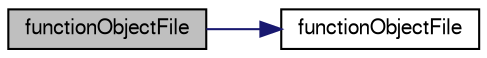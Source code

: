 digraph "functionObjectFile"
{
  bgcolor="transparent";
  edge [fontname="FreeSans",fontsize="10",labelfontname="FreeSans",labelfontsize="10"];
  node [fontname="FreeSans",fontsize="10",shape=record];
  rankdir="LR";
  Node4 [label="functionObjectFile",height=0.2,width=0.4,color="black", fillcolor="grey75", style="filled", fontcolor="black"];
  Node4 -> Node5 [color="midnightblue",fontsize="10",style="solid",fontname="FreeSans"];
  Node5 [label="functionObjectFile",height=0.2,width=0.4,color="black",URL="$a26122.html#a562e703b3187e582509b8c0ca79492f8",tooltip="Disallow default bitwise copy construct. "];
}

